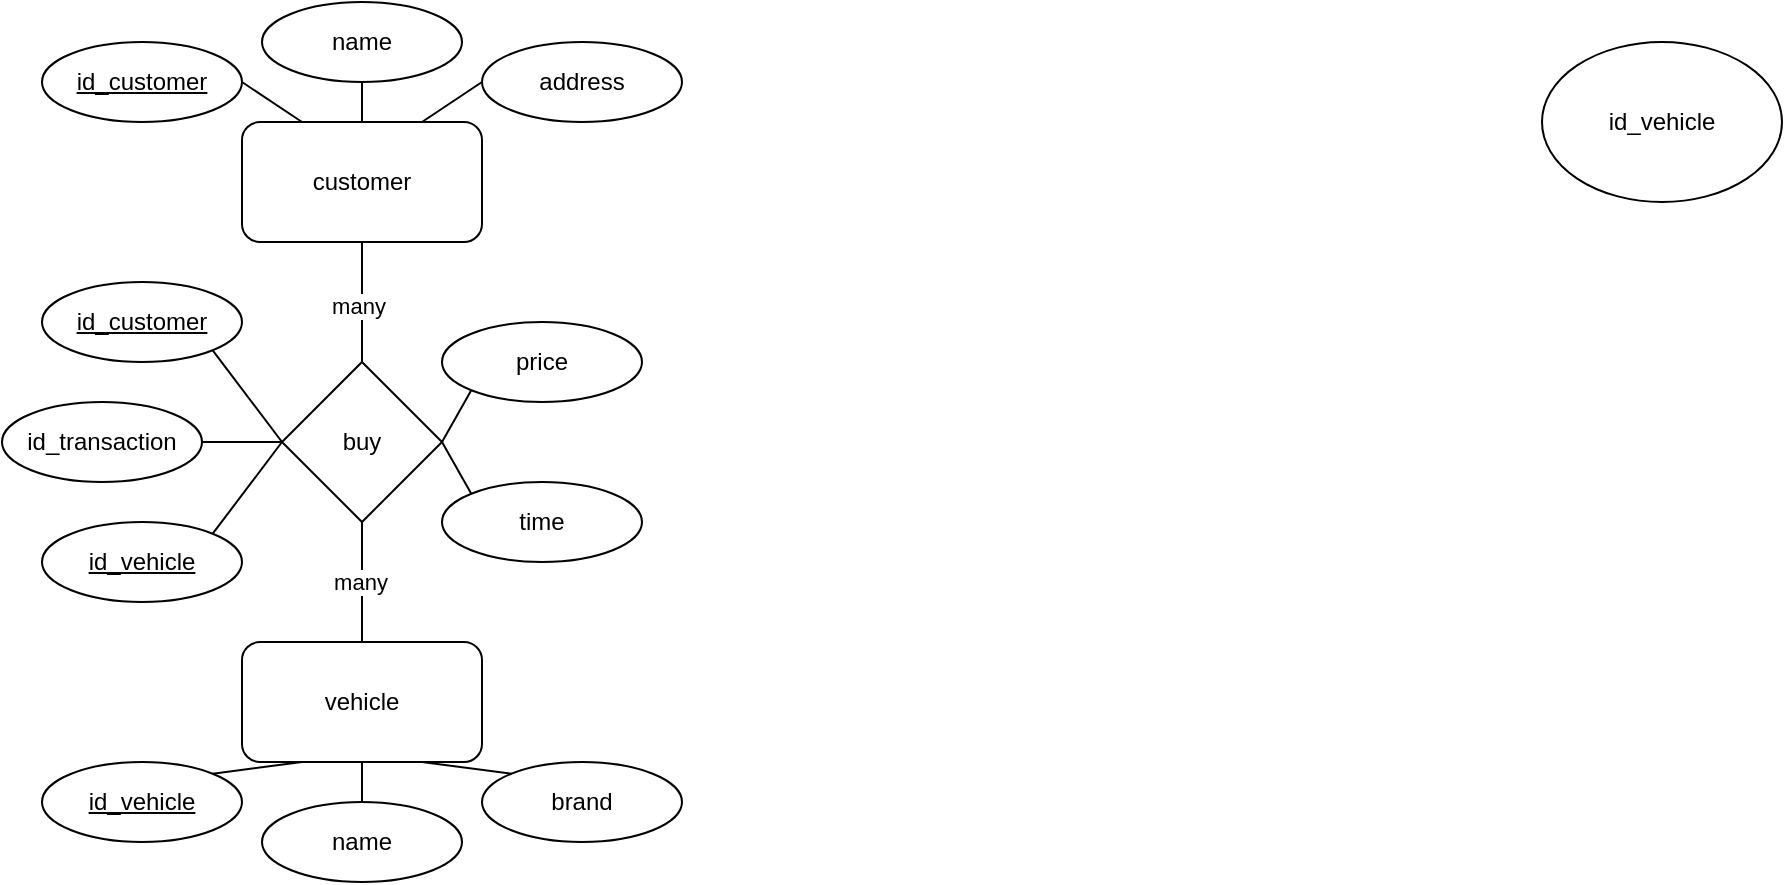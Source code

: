 <mxfile version="20.7.4" type="github">
  <diagram id="qGHHFNvSfQYYHGSqGbYn" name="Page-1">
    <mxGraphModel dx="525" dy="350" grid="1" gridSize="10" guides="1" tooltips="1" connect="1" arrows="1" fold="1" page="1" pageScale="1" pageWidth="827" pageHeight="1169" math="0" shadow="0">
      <root>
        <mxCell id="0" />
        <mxCell id="1" parent="0" />
        <mxCell id="mBEtbUJmRHuCKzwVinpD-1" value="customer" style="rounded=1;whiteSpace=wrap;html=1;" vertex="1" parent="1">
          <mxGeometry x="240" y="160" width="120" height="60" as="geometry" />
        </mxCell>
        <mxCell id="mBEtbUJmRHuCKzwVinpD-2" value="buy" style="rhombus;whiteSpace=wrap;html=1;" vertex="1" parent="1">
          <mxGeometry x="260" y="280" width="80" height="80" as="geometry" />
        </mxCell>
        <mxCell id="mBEtbUJmRHuCKzwVinpD-7" value="vehicle" style="rounded=1;whiteSpace=wrap;html=1;" vertex="1" parent="1">
          <mxGeometry x="240" y="420" width="120" height="60" as="geometry" />
        </mxCell>
        <mxCell id="mBEtbUJmRHuCKzwVinpD-9" value="name" style="ellipse;whiteSpace=wrap;html=1;" vertex="1" parent="1">
          <mxGeometry x="250" y="100" width="100" height="40" as="geometry" />
        </mxCell>
        <mxCell id="mBEtbUJmRHuCKzwVinpD-10" value="address" style="ellipse;whiteSpace=wrap;html=1;" vertex="1" parent="1">
          <mxGeometry x="360" y="120" width="100" height="40" as="geometry" />
        </mxCell>
        <mxCell id="mBEtbUJmRHuCKzwVinpD-13" value="" style="endArrow=none;html=1;rounded=0;exitX=0.5;exitY=0;exitDx=0;exitDy=0;entryX=0.5;entryY=1;entryDx=0;entryDy=0;" edge="1" parent="1" source="mBEtbUJmRHuCKzwVinpD-1" target="mBEtbUJmRHuCKzwVinpD-9">
          <mxGeometry width="50" height="50" relative="1" as="geometry">
            <mxPoint x="195" y="230" as="sourcePoint" />
            <mxPoint x="190" y="210" as="targetPoint" />
          </mxGeometry>
        </mxCell>
        <mxCell id="mBEtbUJmRHuCKzwVinpD-14" value="" style="endArrow=none;html=1;rounded=0;exitX=0;exitY=0.5;exitDx=0;exitDy=0;entryX=0.75;entryY=0;entryDx=0;entryDy=0;" edge="1" parent="1" source="mBEtbUJmRHuCKzwVinpD-10" target="mBEtbUJmRHuCKzwVinpD-1">
          <mxGeometry width="50" height="50" relative="1" as="geometry">
            <mxPoint x="350" y="290" as="sourcePoint" />
            <mxPoint x="400" y="240" as="targetPoint" />
          </mxGeometry>
        </mxCell>
        <mxCell id="mBEtbUJmRHuCKzwVinpD-16" value="" style="endArrow=none;html=1;rounded=0;entryX=0.5;entryY=0;entryDx=0;entryDy=0;exitX=0.5;exitY=1;exitDx=0;exitDy=0;" edge="1" parent="1" source="mBEtbUJmRHuCKzwVinpD-1" target="mBEtbUJmRHuCKzwVinpD-2">
          <mxGeometry width="50" height="50" relative="1" as="geometry">
            <mxPoint x="280" y="250" as="sourcePoint" />
            <mxPoint x="280" y="430" as="targetPoint" />
          </mxGeometry>
        </mxCell>
        <mxCell id="mBEtbUJmRHuCKzwVinpD-17" value="many" style="edgeLabel;html=1;align=center;verticalAlign=middle;resizable=0;points=[];" vertex="1" connectable="0" parent="mBEtbUJmRHuCKzwVinpD-16">
          <mxGeometry x="0.067" y="-2" relative="1" as="geometry">
            <mxPoint as="offset" />
          </mxGeometry>
        </mxCell>
        <mxCell id="mBEtbUJmRHuCKzwVinpD-18" value="" style="endArrow=none;html=1;rounded=0;entryX=0.5;entryY=0;entryDx=0;entryDy=0;exitX=0.5;exitY=1;exitDx=0;exitDy=0;" edge="1" parent="1" source="mBEtbUJmRHuCKzwVinpD-2" target="mBEtbUJmRHuCKzwVinpD-7">
          <mxGeometry width="50" height="50" relative="1" as="geometry">
            <mxPoint x="560" y="300.0" as="sourcePoint" />
            <mxPoint x="620" y="300" as="targetPoint" />
          </mxGeometry>
        </mxCell>
        <mxCell id="mBEtbUJmRHuCKzwVinpD-19" value="many" style="edgeLabel;html=1;align=center;verticalAlign=middle;resizable=0;points=[];" vertex="1" connectable="0" parent="mBEtbUJmRHuCKzwVinpD-18">
          <mxGeometry y="-1" relative="1" as="geometry">
            <mxPoint as="offset" />
          </mxGeometry>
        </mxCell>
        <mxCell id="mBEtbUJmRHuCKzwVinpD-20" value="name" style="ellipse;whiteSpace=wrap;html=1;" vertex="1" parent="1">
          <mxGeometry x="250" y="500" width="100" height="40" as="geometry" />
        </mxCell>
        <mxCell id="mBEtbUJmRHuCKzwVinpD-21" value="brand" style="ellipse;whiteSpace=wrap;html=1;" vertex="1" parent="1">
          <mxGeometry x="360" y="480" width="100" height="40" as="geometry" />
        </mxCell>
        <mxCell id="mBEtbUJmRHuCKzwVinpD-22" value="" style="endArrow=none;html=1;rounded=0;exitX=0.5;exitY=1;exitDx=0;exitDy=0;entryX=0.5;entryY=0;entryDx=0;entryDy=0;" edge="1" parent="1" source="mBEtbUJmRHuCKzwVinpD-7" target="mBEtbUJmRHuCKzwVinpD-20">
          <mxGeometry width="50" height="50" relative="1" as="geometry">
            <mxPoint x="200" y="500" as="sourcePoint" />
            <mxPoint x="250" y="450" as="targetPoint" />
          </mxGeometry>
        </mxCell>
        <mxCell id="mBEtbUJmRHuCKzwVinpD-23" value="" style="endArrow=none;html=1;rounded=0;entryX=0.75;entryY=1;entryDx=0;entryDy=0;exitX=0;exitY=0;exitDx=0;exitDy=0;" edge="1" parent="1" source="mBEtbUJmRHuCKzwVinpD-21" target="mBEtbUJmRHuCKzwVinpD-7">
          <mxGeometry width="50" height="50" relative="1" as="geometry">
            <mxPoint x="200" y="500" as="sourcePoint" />
            <mxPoint x="250" y="450" as="targetPoint" />
          </mxGeometry>
        </mxCell>
        <mxCell id="mBEtbUJmRHuCKzwVinpD-24" value="id_customer" style="ellipse;whiteSpace=wrap;html=1;fontStyle=4" vertex="1" parent="1">
          <mxGeometry x="140" y="120" width="100" height="40" as="geometry" />
        </mxCell>
        <mxCell id="mBEtbUJmRHuCKzwVinpD-25" value="id_vehicle" style="ellipse;whiteSpace=wrap;html=1;fontStyle=4" vertex="1" parent="1">
          <mxGeometry x="140" y="480" width="100" height="40" as="geometry" />
        </mxCell>
        <mxCell id="mBEtbUJmRHuCKzwVinpD-26" value="id_customer" style="ellipse;whiteSpace=wrap;html=1;fontStyle=4" vertex="1" parent="1">
          <mxGeometry x="140" y="240.0" width="100" height="40" as="geometry" />
        </mxCell>
        <mxCell id="mBEtbUJmRHuCKzwVinpD-27" value="id_vehicle" style="ellipse;whiteSpace=wrap;html=1;" vertex="1" parent="1">
          <mxGeometry x="890" y="120" width="120" height="80" as="geometry" />
        </mxCell>
        <mxCell id="mBEtbUJmRHuCKzwVinpD-28" value="" style="endArrow=none;html=1;rounded=0;exitX=0.25;exitY=0;exitDx=0;exitDy=0;entryX=1;entryY=0.5;entryDx=0;entryDy=0;" edge="1" parent="1" source="mBEtbUJmRHuCKzwVinpD-1" target="mBEtbUJmRHuCKzwVinpD-24">
          <mxGeometry width="50" height="50" relative="1" as="geometry">
            <mxPoint x="310" y="310" as="sourcePoint" />
            <mxPoint x="360" y="260" as="targetPoint" />
          </mxGeometry>
        </mxCell>
        <mxCell id="mBEtbUJmRHuCKzwVinpD-29" value="" style="endArrow=none;html=1;rounded=0;entryX=1;entryY=0;entryDx=0;entryDy=0;exitX=0.25;exitY=1;exitDx=0;exitDy=0;" edge="1" parent="1" source="mBEtbUJmRHuCKzwVinpD-7" target="mBEtbUJmRHuCKzwVinpD-25">
          <mxGeometry width="50" height="50" relative="1" as="geometry">
            <mxPoint x="290" y="500" as="sourcePoint" />
            <mxPoint x="340" y="450" as="targetPoint" />
          </mxGeometry>
        </mxCell>
        <mxCell id="mBEtbUJmRHuCKzwVinpD-30" value="id_vehicle" style="ellipse;whiteSpace=wrap;html=1;fontStyle=4" vertex="1" parent="1">
          <mxGeometry x="140" y="360" width="100" height="40" as="geometry" />
        </mxCell>
        <mxCell id="mBEtbUJmRHuCKzwVinpD-31" value="" style="endArrow=none;html=1;rounded=0;entryX=0;entryY=0.5;entryDx=0;entryDy=0;exitX=1;exitY=1;exitDx=0;exitDy=0;" edge="1" parent="1" source="mBEtbUJmRHuCKzwVinpD-26" target="mBEtbUJmRHuCKzwVinpD-2">
          <mxGeometry width="50" height="50" relative="1" as="geometry">
            <mxPoint x="270" y="373.96" as="sourcePoint" />
            <mxPoint x="320" y="323.96" as="targetPoint" />
          </mxGeometry>
        </mxCell>
        <mxCell id="mBEtbUJmRHuCKzwVinpD-32" value="" style="endArrow=none;html=1;rounded=0;exitX=0;exitY=0.5;exitDx=0;exitDy=0;entryX=1;entryY=0;entryDx=0;entryDy=0;" edge="1" parent="1" source="mBEtbUJmRHuCKzwVinpD-2" target="mBEtbUJmRHuCKzwVinpD-30">
          <mxGeometry width="50" height="50" relative="1" as="geometry">
            <mxPoint x="270" y="373.96" as="sourcePoint" />
            <mxPoint x="320" y="323.96" as="targetPoint" />
          </mxGeometry>
        </mxCell>
        <mxCell id="mBEtbUJmRHuCKzwVinpD-33" value="id_transaction" style="ellipse;whiteSpace=wrap;html=1;" vertex="1" parent="1">
          <mxGeometry x="120" y="300" width="100" height="40" as="geometry" />
        </mxCell>
        <mxCell id="mBEtbUJmRHuCKzwVinpD-34" value="time" style="ellipse;whiteSpace=wrap;html=1;" vertex="1" parent="1">
          <mxGeometry x="340" y="340" width="100" height="40" as="geometry" />
        </mxCell>
        <mxCell id="mBEtbUJmRHuCKzwVinpD-35" value="" style="endArrow=none;html=1;rounded=0;exitX=1;exitY=0.5;exitDx=0;exitDy=0;entryX=0;entryY=0.5;entryDx=0;entryDy=0;" edge="1" parent="1" source="mBEtbUJmRHuCKzwVinpD-33" target="mBEtbUJmRHuCKzwVinpD-2">
          <mxGeometry width="50" height="50" relative="1" as="geometry">
            <mxPoint x="280" y="563.96" as="sourcePoint" />
            <mxPoint x="300" y="363.96" as="targetPoint" />
          </mxGeometry>
        </mxCell>
        <mxCell id="mBEtbUJmRHuCKzwVinpD-36" value="" style="endArrow=none;html=1;rounded=0;exitX=1;exitY=0.5;exitDx=0;exitDy=0;entryX=0;entryY=0;entryDx=0;entryDy=0;" edge="1" parent="1" target="mBEtbUJmRHuCKzwVinpD-34" source="mBEtbUJmRHuCKzwVinpD-2">
          <mxGeometry width="50" height="50" relative="1" as="geometry">
            <mxPoint x="310" y="473.96" as="sourcePoint" />
            <mxPoint x="330" y="513.96" as="targetPoint" />
          </mxGeometry>
        </mxCell>
        <mxCell id="mBEtbUJmRHuCKzwVinpD-37" value="price" style="ellipse;whiteSpace=wrap;html=1;" vertex="1" parent="1">
          <mxGeometry x="340" y="260" width="100" height="40" as="geometry" />
        </mxCell>
        <mxCell id="mBEtbUJmRHuCKzwVinpD-38" value="" style="endArrow=none;html=1;rounded=0;exitX=0;exitY=1;exitDx=0;exitDy=0;" edge="1" parent="1" source="mBEtbUJmRHuCKzwVinpD-37">
          <mxGeometry width="50" height="50" relative="1" as="geometry">
            <mxPoint x="360" y="300" as="sourcePoint" />
            <mxPoint x="340" y="320" as="targetPoint" />
          </mxGeometry>
        </mxCell>
      </root>
    </mxGraphModel>
  </diagram>
</mxfile>
